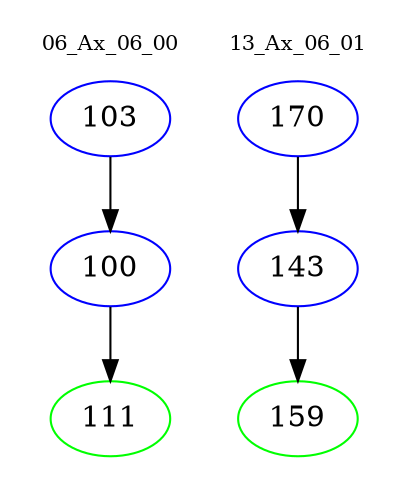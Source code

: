 digraph{
subgraph cluster_0 {
color = white
label = "06_Ax_06_00";
fontsize=10;
T0_103 [label="103", color="blue"]
T0_103 -> T0_100 [color="black"]
T0_100 [label="100", color="blue"]
T0_100 -> T0_111 [color="black"]
T0_111 [label="111", color="green"]
}
subgraph cluster_1 {
color = white
label = "13_Ax_06_01";
fontsize=10;
T1_170 [label="170", color="blue"]
T1_170 -> T1_143 [color="black"]
T1_143 [label="143", color="blue"]
T1_143 -> T1_159 [color="black"]
T1_159 [label="159", color="green"]
}
}
